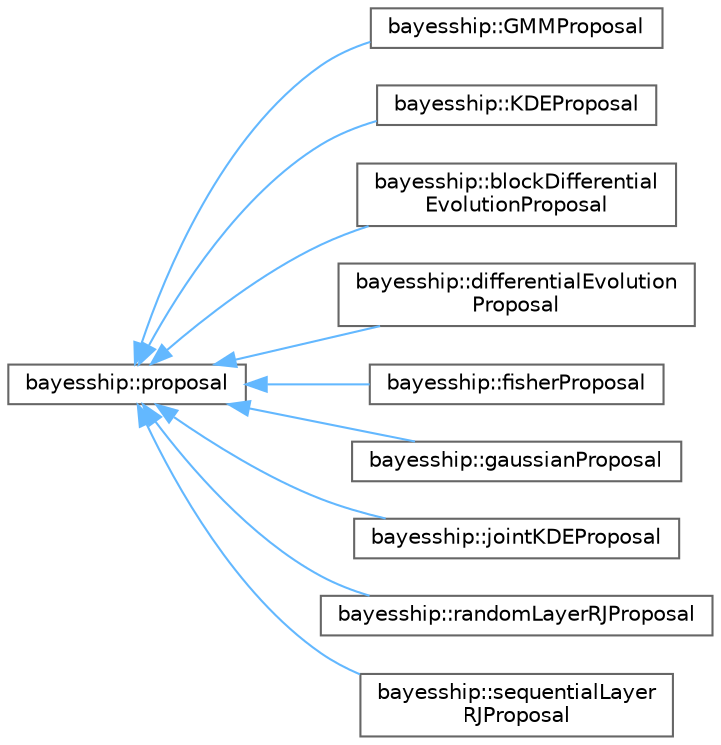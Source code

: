 digraph "Graphical Class Hierarchy"
{
 // LATEX_PDF_SIZE
  bgcolor="transparent";
  edge [fontname=Helvetica,fontsize=10,labelfontname=Helvetica,labelfontsize=10];
  node [fontname=Helvetica,fontsize=10,shape=box,height=0.2,width=0.4];
  rankdir="LR";
  Node0 [label="bayesship::proposal",height=0.2,width=0.4,color="grey40", fillcolor="white", style="filled",URL="$classbayesship_1_1proposal.html",tooltip=" "];
  Node0 -> Node1 [dir="back",color="steelblue1",style="solid"];
  Node1 [label="bayesship::GMMProposal",height=0.2,width=0.4,color="grey40", fillcolor="white", style="filled",URL="$classbayesship_1_1GMMProposal.html",tooltip=" "];
  Node0 -> Node2 [dir="back",color="steelblue1",style="solid"];
  Node2 [label="bayesship::KDEProposal",height=0.2,width=0.4,color="grey40", fillcolor="white", style="filled",URL="$classbayesship_1_1KDEProposal.html",tooltip=" "];
  Node0 -> Node3 [dir="back",color="steelblue1",style="solid"];
  Node3 [label="bayesship::blockDifferential\lEvolutionProposal",height=0.2,width=0.4,color="grey40", fillcolor="white", style="filled",URL="$classbayesship_1_1blockDifferentialEvolutionProposal.html",tooltip=" "];
  Node0 -> Node4 [dir="back",color="steelblue1",style="solid"];
  Node4 [label="bayesship::differentialEvolution\lProposal",height=0.2,width=0.4,color="grey40", fillcolor="white", style="filled",URL="$classbayesship_1_1differentialEvolutionProposal.html",tooltip=" "];
  Node0 -> Node5 [dir="back",color="steelblue1",style="solid"];
  Node5 [label="bayesship::fisherProposal",height=0.2,width=0.4,color="grey40", fillcolor="white", style="filled",URL="$classbayesship_1_1fisherProposal.html",tooltip=" "];
  Node0 -> Node6 [dir="back",color="steelblue1",style="solid"];
  Node6 [label="bayesship::gaussianProposal",height=0.2,width=0.4,color="grey40", fillcolor="white", style="filled",URL="$classbayesship_1_1gaussianProposal.html",tooltip=" "];
  Node0 -> Node7 [dir="back",color="steelblue1",style="solid"];
  Node7 [label="bayesship::jointKDEProposal",height=0.2,width=0.4,color="grey40", fillcolor="white", style="filled",URL="$classbayesship_1_1jointKDEProposal.html",tooltip=" "];
  Node0 -> Node8 [dir="back",color="steelblue1",style="solid"];
  Node8 [label="bayesship::randomLayerRJProposal",height=0.2,width=0.4,color="grey40", fillcolor="white", style="filled",URL="$classbayesship_1_1randomLayerRJProposal.html",tooltip=" "];
  Node0 -> Node9 [dir="back",color="steelblue1",style="solid"];
  Node9 [label="bayesship::sequentialLayer\lRJProposal",height=0.2,width=0.4,color="grey40", fillcolor="white", style="filled",URL="$classbayesship_1_1sequentialLayerRJProposal.html",tooltip=" "];
}

